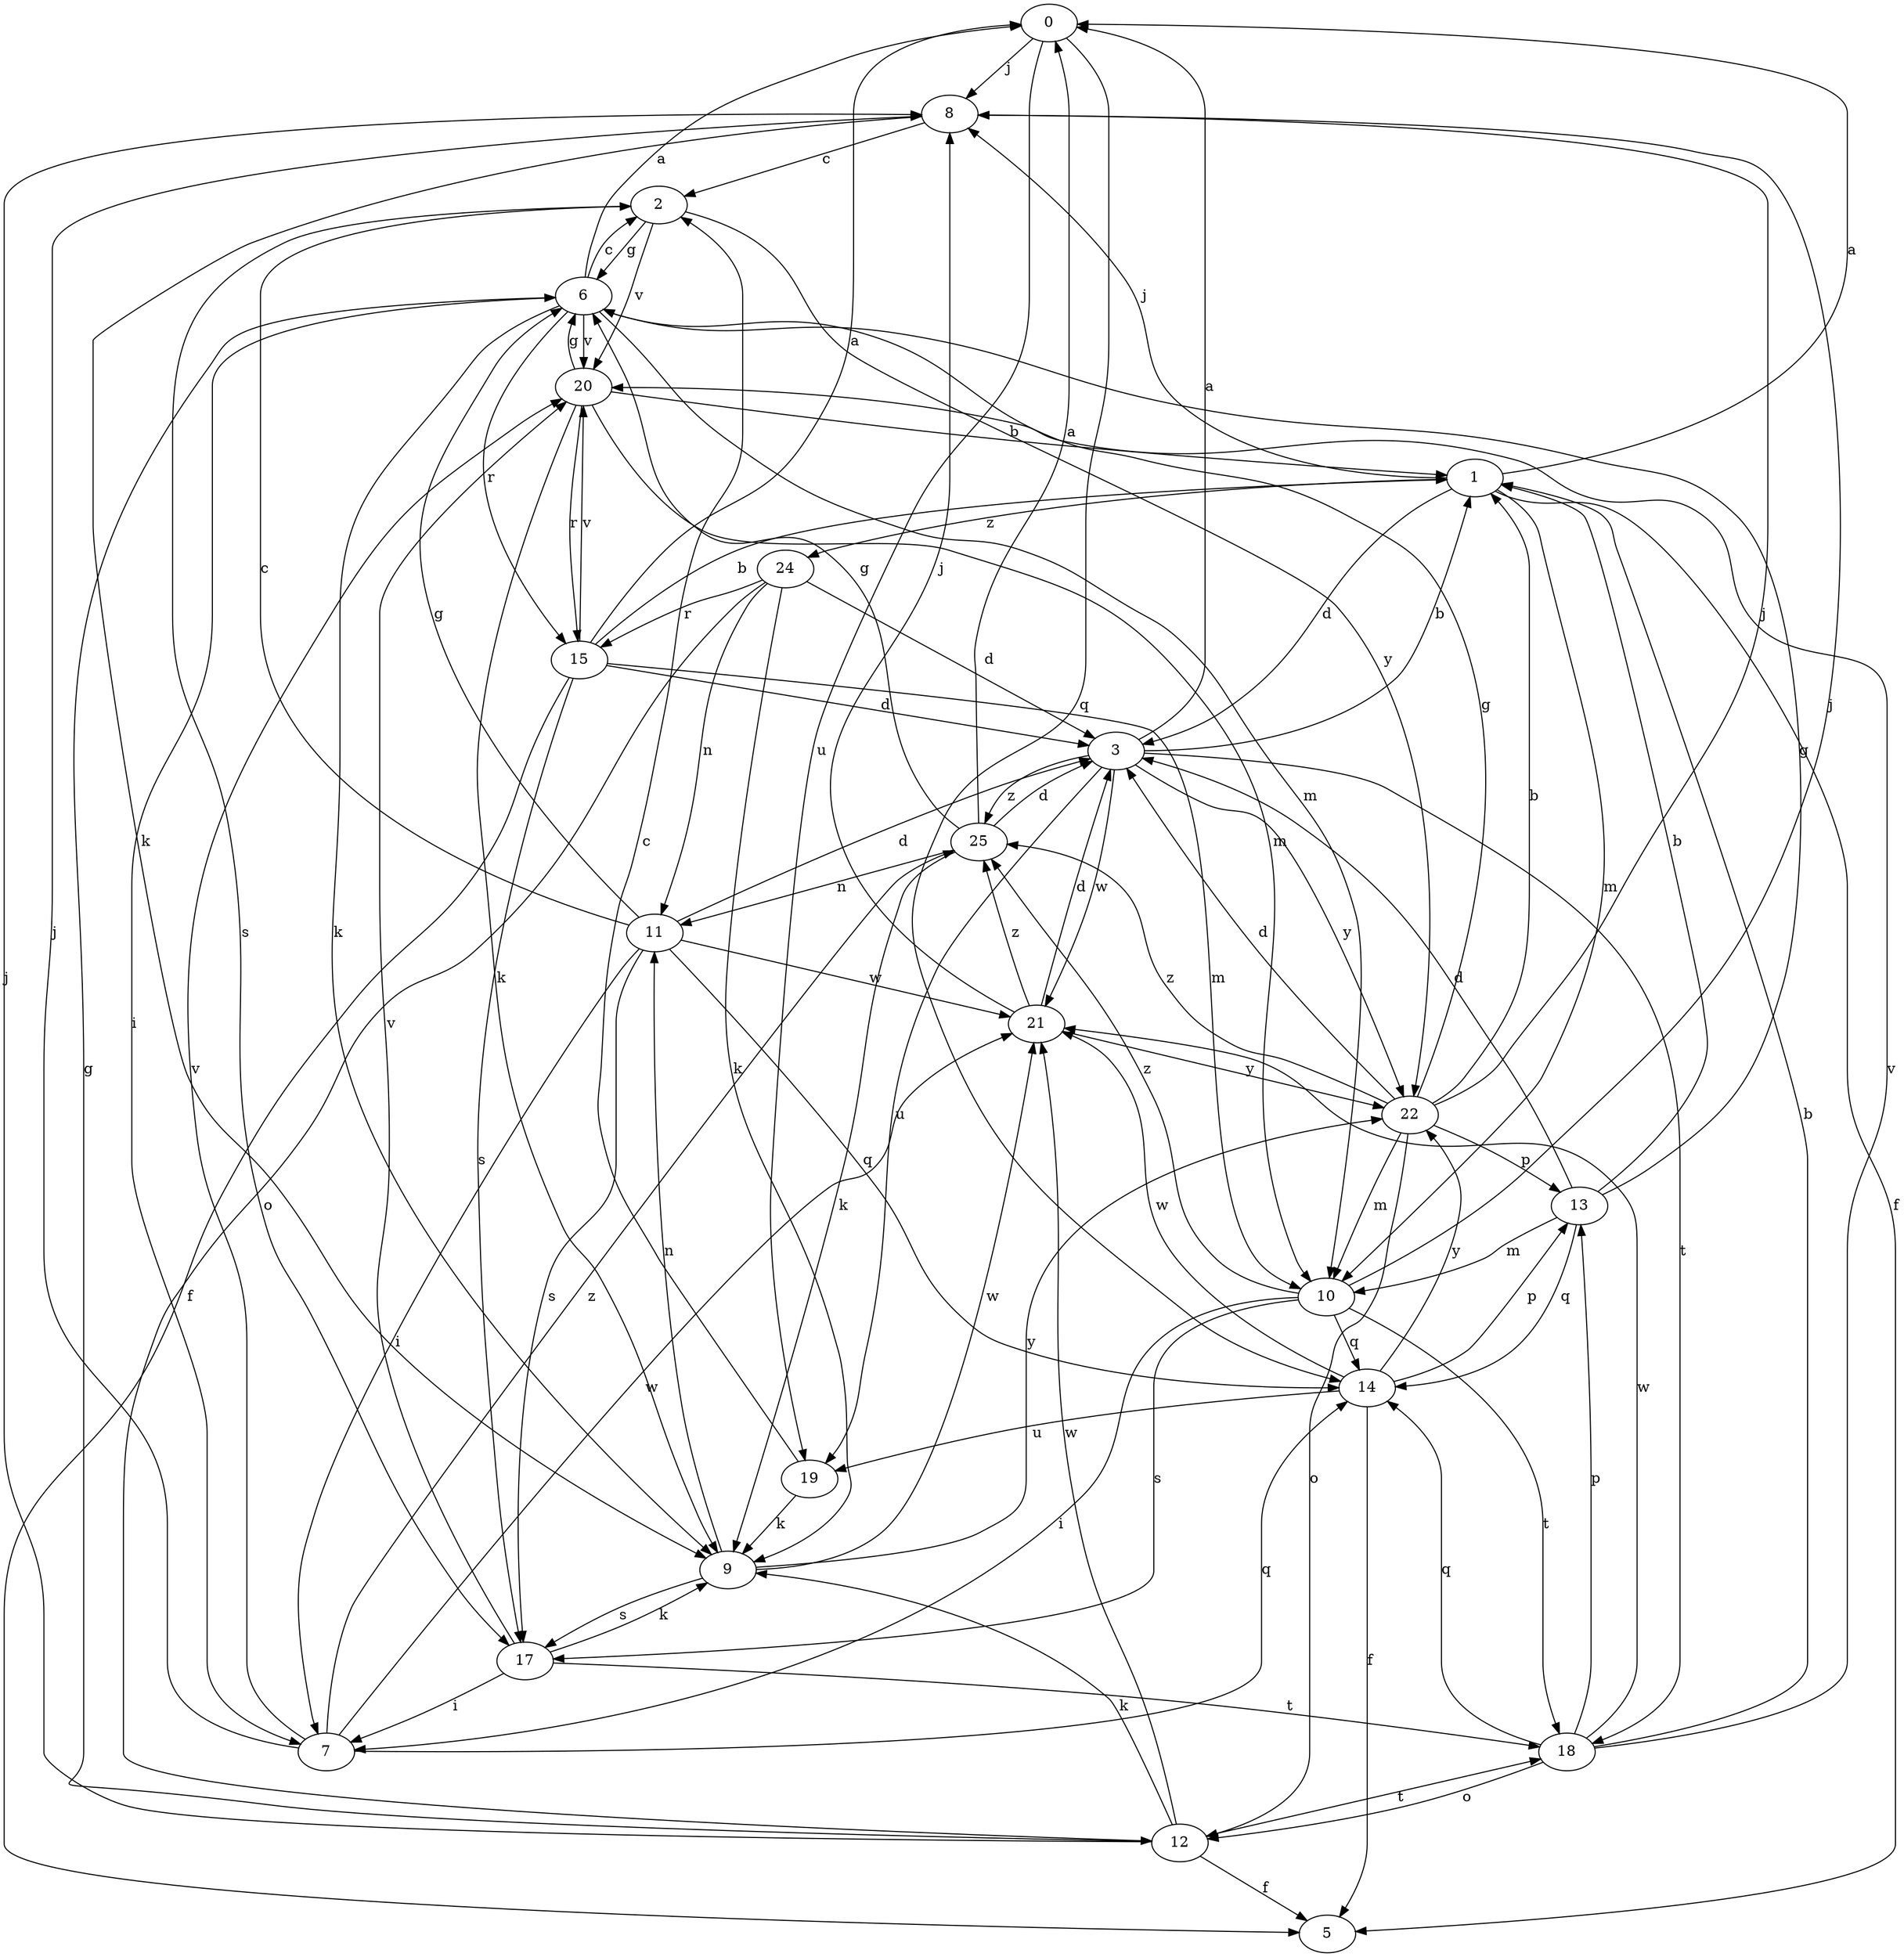 strict digraph  {
0;
1;
2;
3;
5;
6;
7;
8;
9;
10;
11;
12;
13;
14;
15;
17;
18;
19;
20;
21;
22;
24;
25;
0 -> 8  [label=j];
0 -> 14  [label=q];
0 -> 19  [label=u];
1 -> 0  [label=a];
1 -> 3  [label=d];
1 -> 5  [label=f];
1 -> 8  [label=j];
1 -> 10  [label=m];
1 -> 24  [label=z];
2 -> 6  [label=g];
2 -> 17  [label=s];
2 -> 20  [label=v];
2 -> 22  [label=y];
3 -> 0  [label=a];
3 -> 1  [label=b];
3 -> 18  [label=t];
3 -> 19  [label=u];
3 -> 21  [label=w];
3 -> 22  [label=y];
3 -> 25  [label=z];
6 -> 0  [label=a];
6 -> 2  [label=c];
6 -> 7  [label=i];
6 -> 9  [label=k];
6 -> 10  [label=m];
6 -> 15  [label=r];
6 -> 20  [label=v];
7 -> 8  [label=j];
7 -> 14  [label=q];
7 -> 20  [label=v];
7 -> 21  [label=w];
7 -> 25  [label=z];
8 -> 2  [label=c];
8 -> 9  [label=k];
9 -> 11  [label=n];
9 -> 17  [label=s];
9 -> 21  [label=w];
9 -> 22  [label=y];
10 -> 7  [label=i];
10 -> 8  [label=j];
10 -> 14  [label=q];
10 -> 17  [label=s];
10 -> 18  [label=t];
10 -> 25  [label=z];
11 -> 2  [label=c];
11 -> 3  [label=d];
11 -> 6  [label=g];
11 -> 7  [label=i];
11 -> 14  [label=q];
11 -> 17  [label=s];
11 -> 21  [label=w];
12 -> 5  [label=f];
12 -> 6  [label=g];
12 -> 8  [label=j];
12 -> 9  [label=k];
12 -> 18  [label=t];
12 -> 21  [label=w];
13 -> 1  [label=b];
13 -> 3  [label=d];
13 -> 6  [label=g];
13 -> 10  [label=m];
13 -> 14  [label=q];
14 -> 5  [label=f];
14 -> 13  [label=p];
14 -> 19  [label=u];
14 -> 21  [label=w];
14 -> 22  [label=y];
15 -> 0  [label=a];
15 -> 1  [label=b];
15 -> 3  [label=d];
15 -> 5  [label=f];
15 -> 10  [label=m];
15 -> 17  [label=s];
15 -> 20  [label=v];
17 -> 7  [label=i];
17 -> 9  [label=k];
17 -> 18  [label=t];
17 -> 20  [label=v];
18 -> 1  [label=b];
18 -> 12  [label=o];
18 -> 13  [label=p];
18 -> 14  [label=q];
18 -> 20  [label=v];
18 -> 21  [label=w];
19 -> 2  [label=c];
19 -> 9  [label=k];
20 -> 1  [label=b];
20 -> 6  [label=g];
20 -> 9  [label=k];
20 -> 10  [label=m];
20 -> 15  [label=r];
21 -> 3  [label=d];
21 -> 8  [label=j];
21 -> 22  [label=y];
21 -> 25  [label=z];
22 -> 1  [label=b];
22 -> 3  [label=d];
22 -> 6  [label=g];
22 -> 8  [label=j];
22 -> 10  [label=m];
22 -> 12  [label=o];
22 -> 13  [label=p];
22 -> 25  [label=z];
24 -> 3  [label=d];
24 -> 9  [label=k];
24 -> 11  [label=n];
24 -> 12  [label=o];
24 -> 15  [label=r];
25 -> 0  [label=a];
25 -> 3  [label=d];
25 -> 6  [label=g];
25 -> 9  [label=k];
25 -> 11  [label=n];
}
